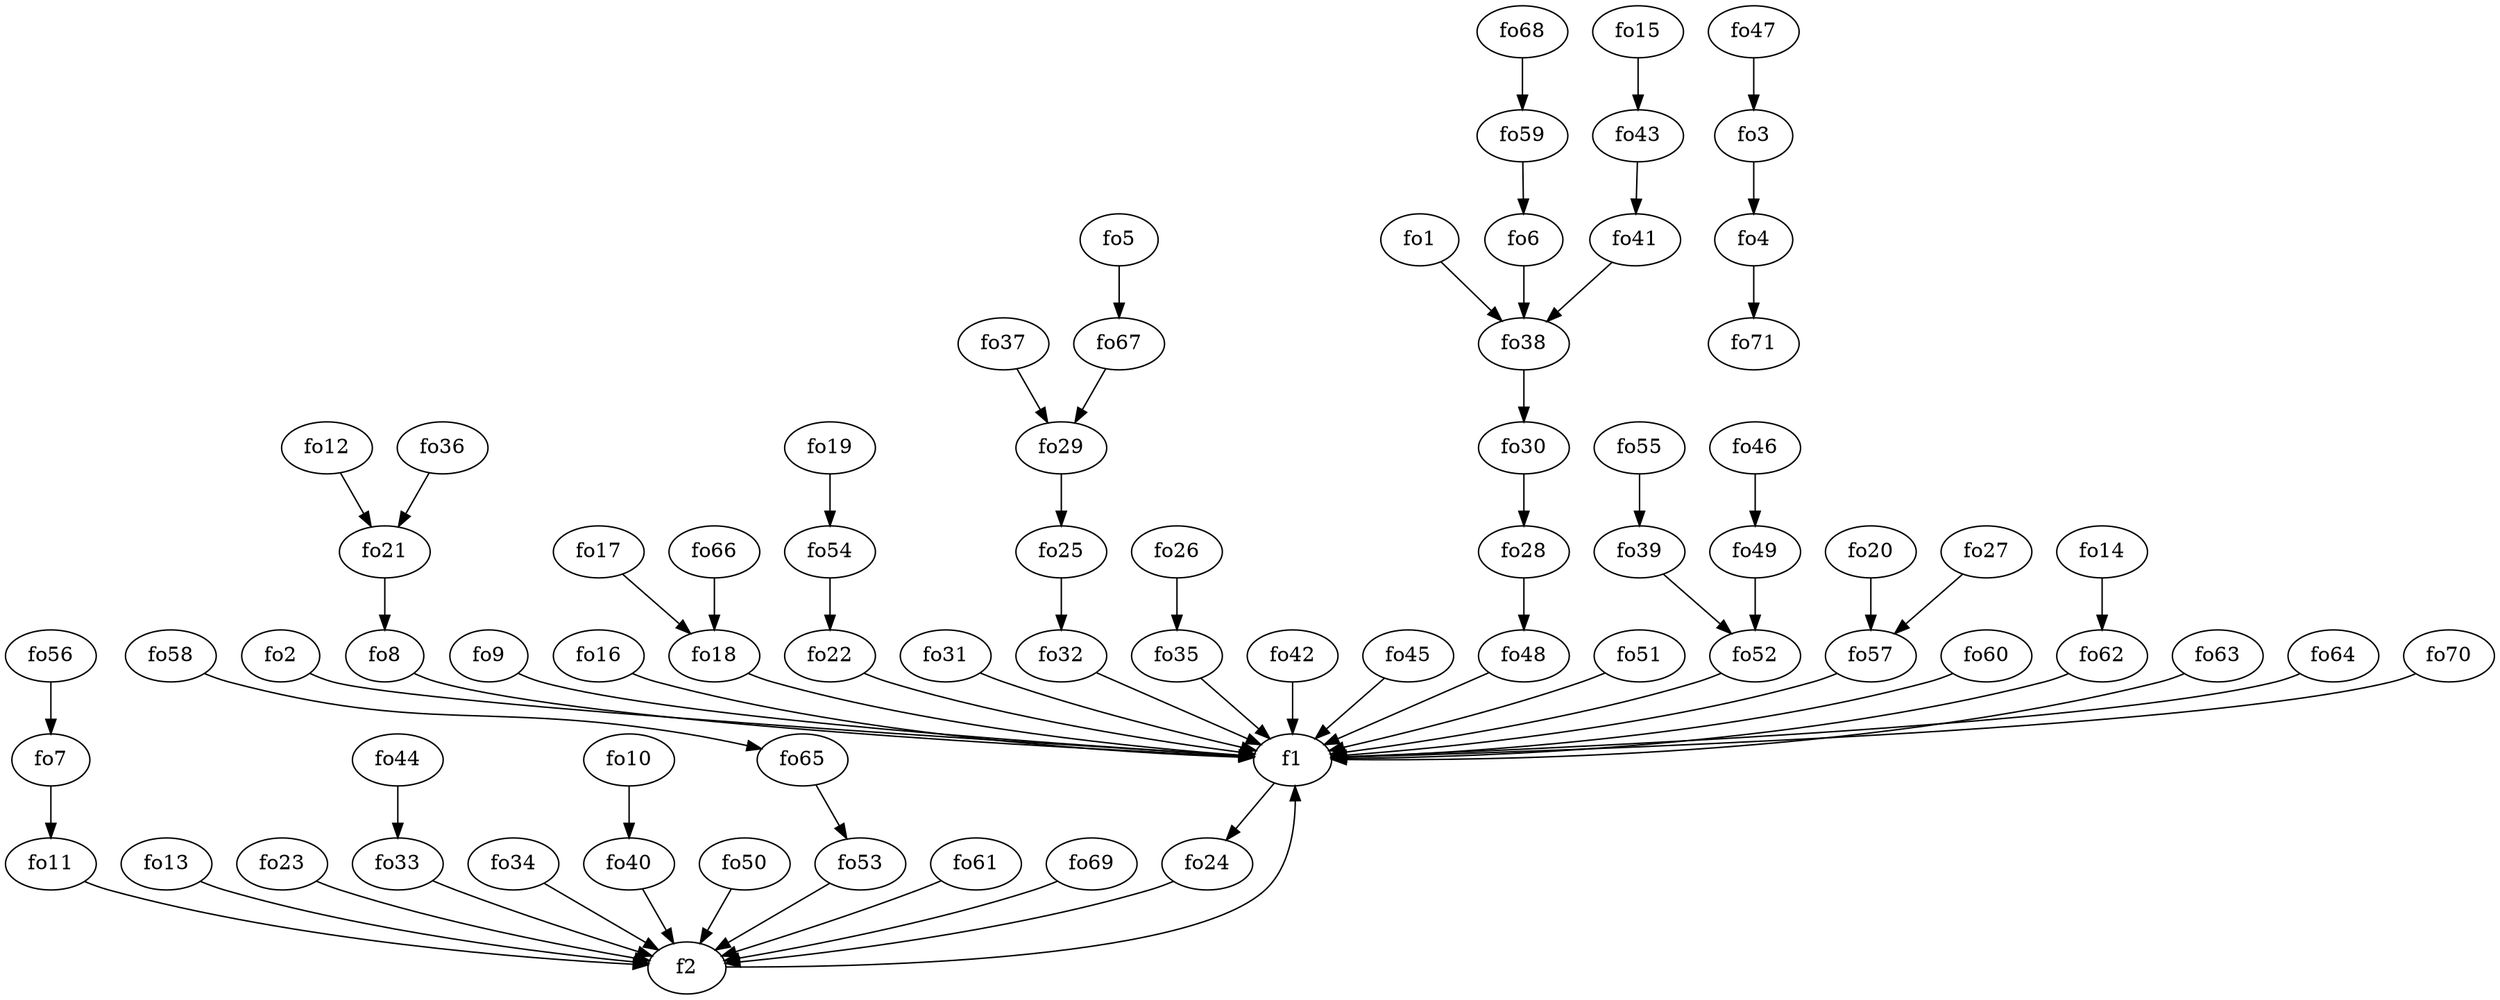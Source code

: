 strict digraph  {
f1;
f2;
fo1;
fo2;
fo3;
fo4;
fo5;
fo6;
fo7;
fo8;
fo9;
fo10;
fo11;
fo12;
fo13;
fo14;
fo15;
fo16;
fo17;
fo18;
fo19;
fo20;
fo21;
fo22;
fo23;
fo24;
fo25;
fo26;
fo27;
fo28;
fo29;
fo30;
fo31;
fo32;
fo33;
fo34;
fo35;
fo36;
fo37;
fo38;
fo39;
fo40;
fo41;
fo42;
fo43;
fo44;
fo45;
fo46;
fo47;
fo48;
fo49;
fo50;
fo51;
fo52;
fo53;
fo54;
fo55;
fo56;
fo57;
fo58;
fo59;
fo60;
fo61;
fo62;
fo63;
fo64;
fo65;
fo66;
fo67;
fo68;
fo69;
fo70;
fo71;
f1 -> fo24  [weight=2];
f2 -> f1  [weight=2];
fo1 -> fo38  [weight=2];
fo2 -> f1  [weight=2];
fo3 -> fo4  [weight=2];
fo4 -> fo71  [weight=2];
fo5 -> fo67  [weight=2];
fo6 -> fo38  [weight=2];
fo7 -> fo11  [weight=2];
fo8 -> f1  [weight=2];
fo9 -> f1  [weight=2];
fo10 -> fo40  [weight=2];
fo11 -> f2  [weight=2];
fo12 -> fo21  [weight=2];
fo13 -> f2  [weight=2];
fo14 -> fo62  [weight=2];
fo15 -> fo43  [weight=2];
fo16 -> f1  [weight=2];
fo17 -> fo18  [weight=2];
fo18 -> f1  [weight=2];
fo19 -> fo54  [weight=2];
fo20 -> fo57  [weight=2];
fo21 -> fo8  [weight=2];
fo22 -> f1  [weight=2];
fo23 -> f2  [weight=2];
fo24 -> f2  [weight=2];
fo25 -> fo32  [weight=2];
fo26 -> fo35  [weight=2];
fo27 -> fo57  [weight=2];
fo28 -> fo48  [weight=2];
fo29 -> fo25  [weight=2];
fo30 -> fo28  [weight=2];
fo31 -> f1  [weight=2];
fo32 -> f1  [weight=2];
fo33 -> f2  [weight=2];
fo34 -> f2  [weight=2];
fo35 -> f1  [weight=2];
fo36 -> fo21  [weight=2];
fo37 -> fo29  [weight=2];
fo38 -> fo30  [weight=2];
fo39 -> fo52  [weight=2];
fo40 -> f2  [weight=2];
fo41 -> fo38  [weight=2];
fo42 -> f1  [weight=2];
fo43 -> fo41  [weight=2];
fo44 -> fo33  [weight=2];
fo45 -> f1  [weight=2];
fo46 -> fo49  [weight=2];
fo47 -> fo3  [weight=2];
fo48 -> f1  [weight=2];
fo49 -> fo52  [weight=2];
fo50 -> f2  [weight=2];
fo51 -> f1  [weight=2];
fo52 -> f1  [weight=2];
fo53 -> f2  [weight=2];
fo54 -> fo22  [weight=2];
fo55 -> fo39  [weight=2];
fo56 -> fo7  [weight=2];
fo57 -> f1  [weight=2];
fo58 -> fo65  [weight=2];
fo59 -> fo6  [weight=2];
fo60 -> f1  [weight=2];
fo61 -> f2  [weight=2];
fo62 -> f1  [weight=2];
fo63 -> f1  [weight=2];
fo64 -> f1  [weight=2];
fo65 -> fo53  [weight=2];
fo66 -> fo18  [weight=2];
fo67 -> fo29  [weight=2];
fo68 -> fo59  [weight=2];
fo69 -> f2  [weight=2];
fo70 -> f1  [weight=2];
}
